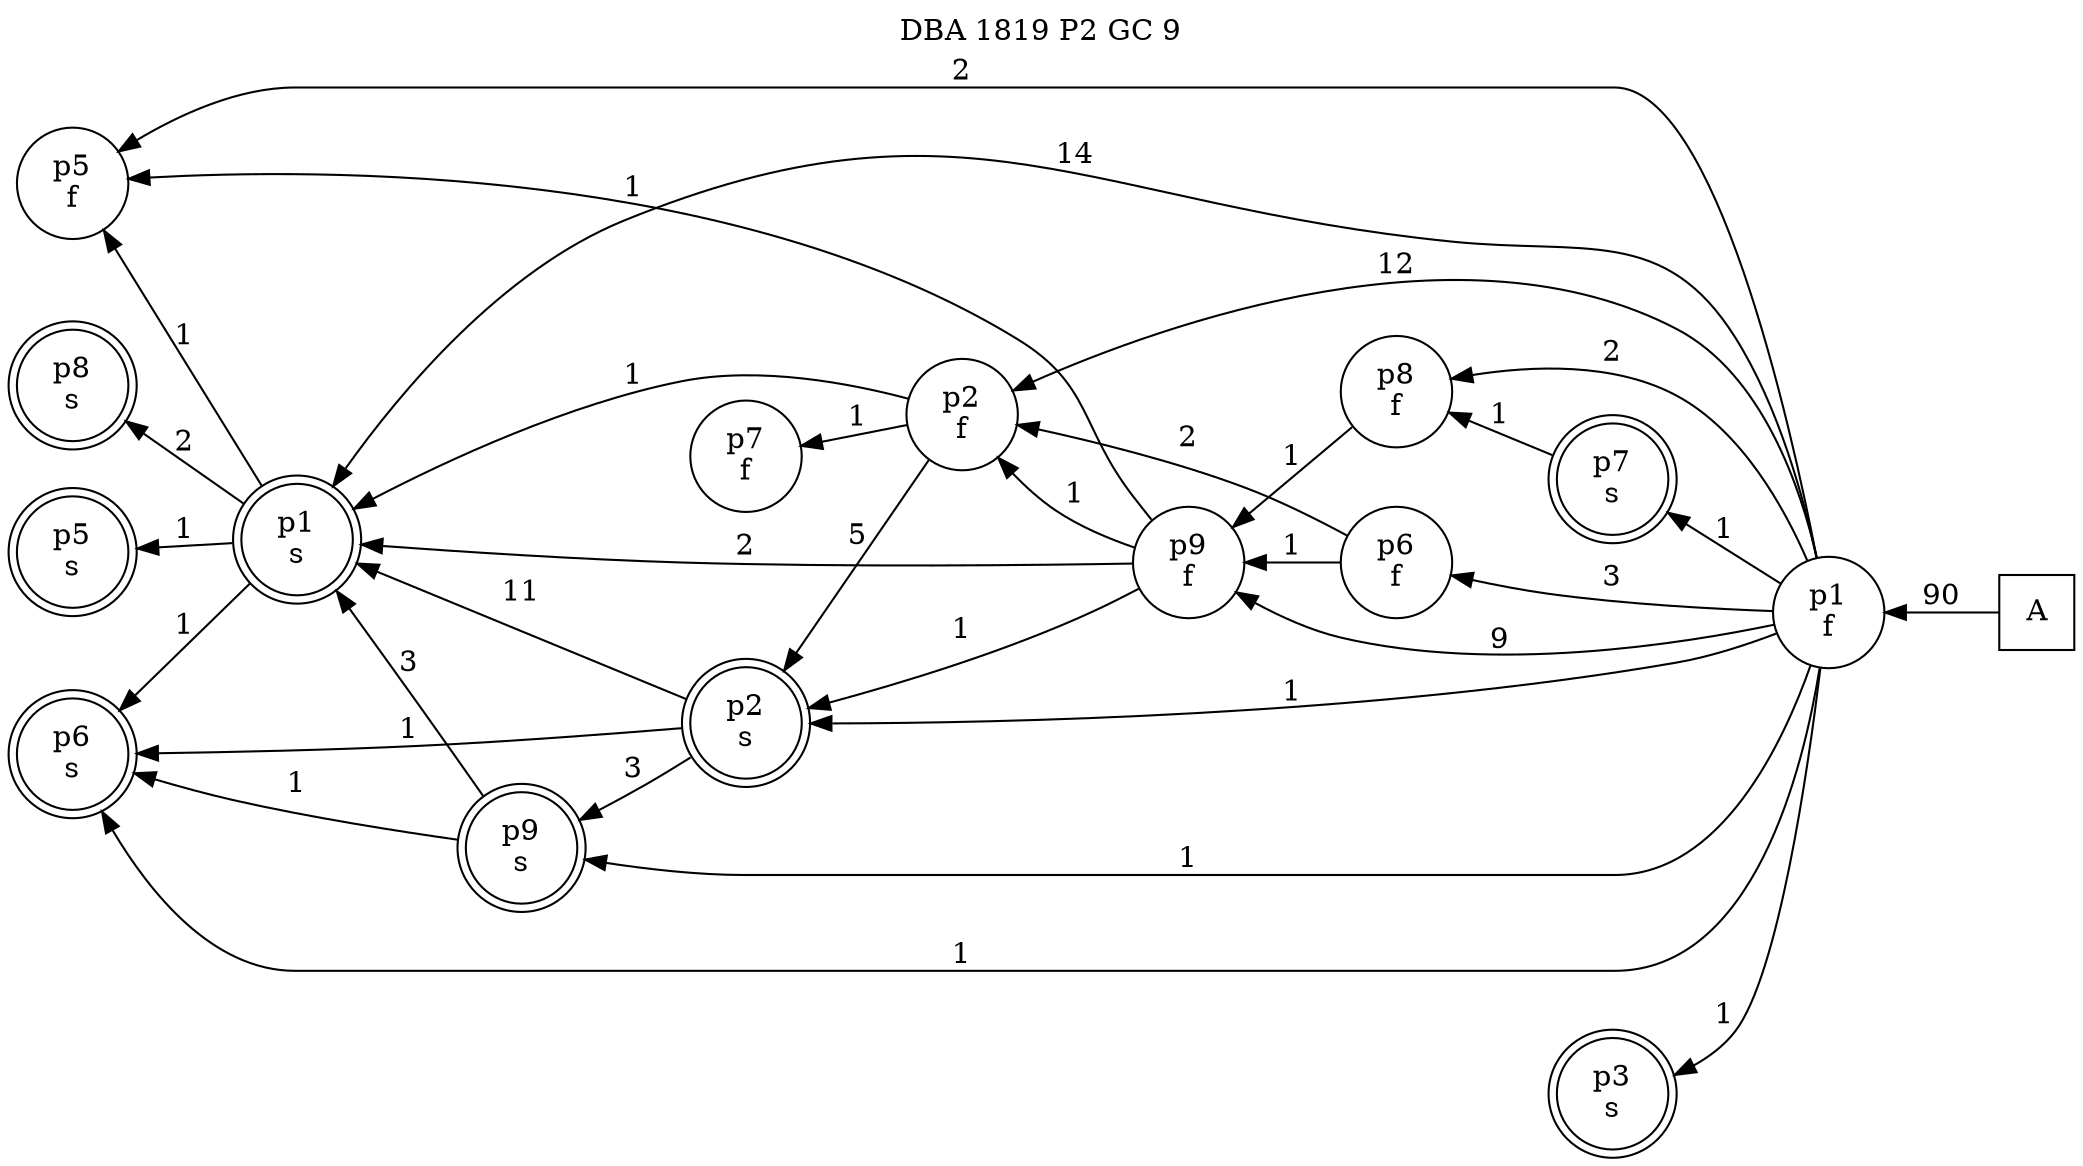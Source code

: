 digraph DBA_1819_P2_GC_9_GOOD {
labelloc="tl"
label= " DBA 1819 P2 GC 9 "
rankdir="RL";
"A" [shape="square" label="A"]
"p1_f" [shape="circle" label="p1
f"]
"p2_f" [shape="circle" label="p2
f"]
"p9_f" [shape="circle" label="p9
f"]
"p6_f" [shape="circle" label="p6
f"]
"p7_f" [shape="circle" label="p7
f"]
"p5_f" [shape="circle" label="p5
f"]
"p8_f" [shape="circle" label="p8
f"]
"p2_s" [shape="doublecircle" label="p2
s"]
"p1_s" [shape="doublecircle" label="p1
s"]
"p6_s" [shape="doublecircle" label="p6
s"]
"p9_s" [shape="doublecircle" label="p9
s"]
"p5_s" [shape="doublecircle" label="p5
s"]
"p7_s" [shape="doublecircle" label="p7
s"]
"p8_s" [shape="doublecircle" label="p8
s"]
"p3_s" [shape="doublecircle" label="p3
s"]
"A" -> "p1_f" [ label=90]
"p1_f" -> "p2_f" [ label=12]
"p1_f" -> "p9_f" [ label=9]
"p1_f" -> "p6_f" [ label=3]
"p1_f" -> "p5_f" [ label=2]
"p1_f" -> "p8_f" [ label=2]
"p1_f" -> "p2_s" [ label=1]
"p1_f" -> "p1_s" [ label=14]
"p1_f" -> "p6_s" [ label=1]
"p1_f" -> "p9_s" [ label=1]
"p1_f" -> "p7_s" [ label=1]
"p1_f" -> "p3_s" [ label=1]
"p2_f" -> "p7_f" [ label=1]
"p2_f" -> "p2_s" [ label=5]
"p2_f" -> "p1_s" [ label=1]
"p9_f" -> "p2_f" [ label=1]
"p9_f" -> "p5_f" [ label=1]
"p9_f" -> "p2_s" [ label=1]
"p9_f" -> "p1_s" [ label=2]
"p6_f" -> "p2_f" [ label=2]
"p6_f" -> "p9_f" [ label=1]
"p8_f" -> "p9_f" [ label=1]
"p2_s" -> "p1_s" [ label=11]
"p2_s" -> "p6_s" [ label=1]
"p2_s" -> "p9_s" [ label=3]
"p1_s" -> "p5_f" [ label=1]
"p1_s" -> "p6_s" [ label=1]
"p1_s" -> "p5_s" [ label=1]
"p1_s" -> "p8_s" [ label=2]
"p9_s" -> "p1_s" [ label=3]
"p9_s" -> "p6_s" [ label=1]
"p7_s" -> "p8_f" [ label=1]
}

